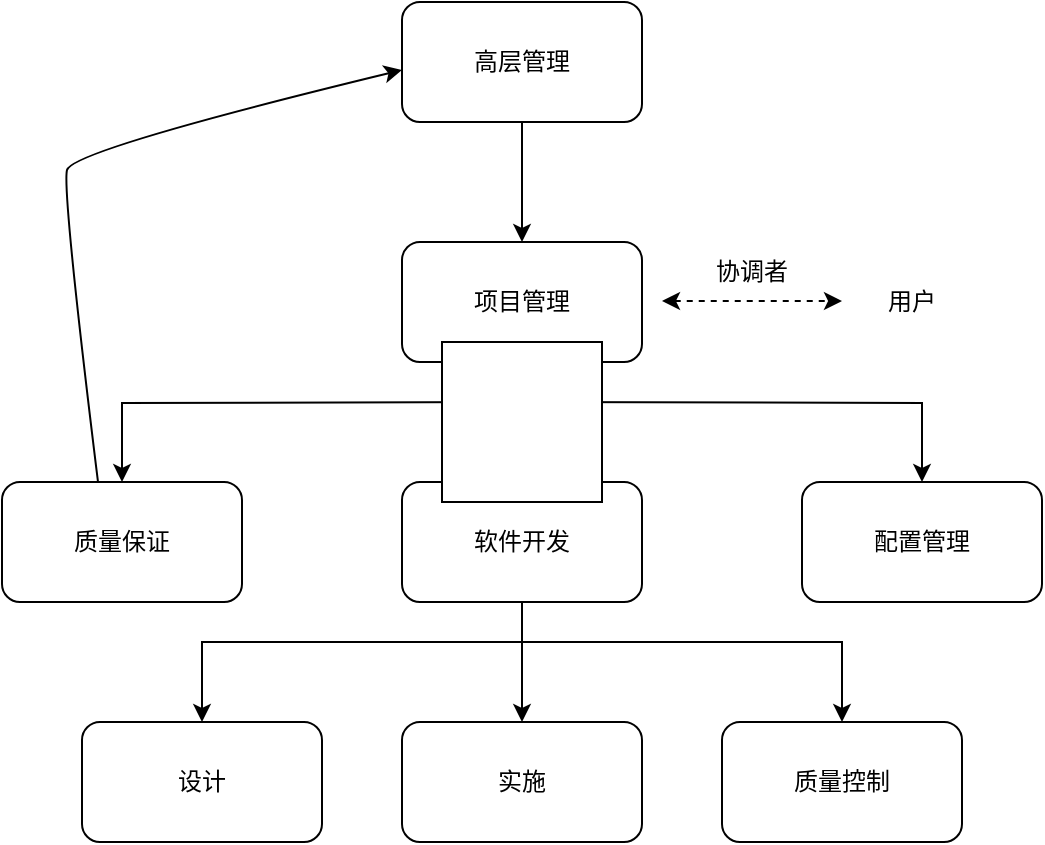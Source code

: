 <mxfile version="20.8.20" type="github">
  <diagram name="第 1 页" id="NR4z_FTmpWKAtMxAHhme">
    <mxGraphModel dx="594" dy="450" grid="1" gridSize="10" guides="1" tooltips="1" connect="1" arrows="1" fold="1" page="1" pageScale="1" pageWidth="827" pageHeight="1169" math="0" shadow="0">
      <root>
        <mxCell id="0" />
        <mxCell id="1" parent="0" />
        <mxCell id="SFZ4pAXIR0Jx22e5PHq2-16" value="" style="edgeStyle=orthogonalEdgeStyle;rounded=0;orthogonalLoop=1;jettySize=auto;html=1;" edge="1" parent="1" source="SFZ4pAXIR0Jx22e5PHq2-1" target="SFZ4pAXIR0Jx22e5PHq2-2">
          <mxGeometry relative="1" as="geometry" />
        </mxCell>
        <mxCell id="SFZ4pAXIR0Jx22e5PHq2-1" value="高层管理" style="rounded=1;whiteSpace=wrap;html=1;" vertex="1" parent="1">
          <mxGeometry x="280" y="80" width="120" height="60" as="geometry" />
        </mxCell>
        <mxCell id="SFZ4pAXIR0Jx22e5PHq2-9" value="" style="edgeStyle=orthogonalEdgeStyle;rounded=0;orthogonalLoop=1;jettySize=auto;html=1;" edge="1" parent="1" source="SFZ4pAXIR0Jx22e5PHq2-2" target="SFZ4pAXIR0Jx22e5PHq2-3">
          <mxGeometry relative="1" as="geometry" />
        </mxCell>
        <mxCell id="SFZ4pAXIR0Jx22e5PHq2-11" style="edgeStyle=orthogonalEdgeStyle;rounded=0;orthogonalLoop=1;jettySize=auto;html=1;entryX=0.5;entryY=0;entryDx=0;entryDy=0;" edge="1" parent="1" target="SFZ4pAXIR0Jx22e5PHq2-4">
          <mxGeometry relative="1" as="geometry">
            <mxPoint x="340" y="280" as="sourcePoint" />
          </mxGeometry>
        </mxCell>
        <mxCell id="SFZ4pAXIR0Jx22e5PHq2-12" style="edgeStyle=orthogonalEdgeStyle;rounded=0;orthogonalLoop=1;jettySize=auto;html=1;" edge="1" parent="1" target="SFZ4pAXIR0Jx22e5PHq2-5">
          <mxGeometry relative="1" as="geometry">
            <mxPoint x="340" y="280" as="sourcePoint" />
          </mxGeometry>
        </mxCell>
        <mxCell id="SFZ4pAXIR0Jx22e5PHq2-2" value="项目管理" style="rounded=1;whiteSpace=wrap;html=1;" vertex="1" parent="1">
          <mxGeometry x="280" y="200" width="120" height="60" as="geometry" />
        </mxCell>
        <mxCell id="SFZ4pAXIR0Jx22e5PHq2-10" value="" style="edgeStyle=orthogonalEdgeStyle;rounded=0;orthogonalLoop=1;jettySize=auto;html=1;" edge="1" parent="1" source="SFZ4pAXIR0Jx22e5PHq2-3" target="SFZ4pAXIR0Jx22e5PHq2-7">
          <mxGeometry relative="1" as="geometry" />
        </mxCell>
        <mxCell id="SFZ4pAXIR0Jx22e5PHq2-13" style="edgeStyle=orthogonalEdgeStyle;rounded=0;orthogonalLoop=1;jettySize=auto;html=1;entryX=0.5;entryY=0;entryDx=0;entryDy=0;" edge="1" parent="1" target="SFZ4pAXIR0Jx22e5PHq2-6">
          <mxGeometry relative="1" as="geometry">
            <mxPoint x="340" y="400" as="sourcePoint" />
            <Array as="points">
              <mxPoint x="180" y="400" />
            </Array>
          </mxGeometry>
        </mxCell>
        <mxCell id="SFZ4pAXIR0Jx22e5PHq2-3" value="软件开发" style="rounded=1;whiteSpace=wrap;html=1;" vertex="1" parent="1">
          <mxGeometry x="280" y="320" width="120" height="60" as="geometry" />
        </mxCell>
        <mxCell id="SFZ4pAXIR0Jx22e5PHq2-4" value="质量保证" style="rounded=1;whiteSpace=wrap;html=1;" vertex="1" parent="1">
          <mxGeometry x="80" y="320" width="120" height="60" as="geometry" />
        </mxCell>
        <mxCell id="SFZ4pAXIR0Jx22e5PHq2-5" value="配置管理" style="rounded=1;whiteSpace=wrap;html=1;" vertex="1" parent="1">
          <mxGeometry x="480" y="320" width="120" height="60" as="geometry" />
        </mxCell>
        <mxCell id="SFZ4pAXIR0Jx22e5PHq2-6" value="设计" style="rounded=1;whiteSpace=wrap;html=1;" vertex="1" parent="1">
          <mxGeometry x="120" y="440" width="120" height="60" as="geometry" />
        </mxCell>
        <mxCell id="SFZ4pAXIR0Jx22e5PHq2-7" value="实施" style="rounded=1;whiteSpace=wrap;html=1;" vertex="1" parent="1">
          <mxGeometry x="280" y="440" width="120" height="60" as="geometry" />
        </mxCell>
        <mxCell id="SFZ4pAXIR0Jx22e5PHq2-8" value="质量控制" style="rounded=1;whiteSpace=wrap;html=1;" vertex="1" parent="1">
          <mxGeometry x="440" y="440" width="120" height="60" as="geometry" />
        </mxCell>
        <mxCell id="SFZ4pAXIR0Jx22e5PHq2-15" style="edgeStyle=orthogonalEdgeStyle;rounded=0;orthogonalLoop=1;jettySize=auto;html=1;entryX=0.5;entryY=0;entryDx=0;entryDy=0;" edge="1" parent="1" target="SFZ4pAXIR0Jx22e5PHq2-8">
          <mxGeometry relative="1" as="geometry">
            <mxPoint x="340" y="400" as="sourcePoint" />
            <mxPoint x="500" y="436" as="targetPoint" />
            <Array as="points">
              <mxPoint x="500" y="400" />
            </Array>
          </mxGeometry>
        </mxCell>
        <mxCell id="SFZ4pAXIR0Jx22e5PHq2-17" value="" style="curved=1;endArrow=classic;html=1;rounded=0;entryX=0;entryY=0.5;entryDx=0;entryDy=0;exitX=0.4;exitY=-0.067;exitDx=0;exitDy=0;exitPerimeter=0;" edge="1" parent="1">
          <mxGeometry width="50" height="50" relative="1" as="geometry">
            <mxPoint x="128" y="319.98" as="sourcePoint" />
            <mxPoint x="280" y="114" as="targetPoint" />
            <Array as="points">
              <mxPoint x="110" y="174" />
              <mxPoint x="115" y="154" />
            </Array>
          </mxGeometry>
        </mxCell>
        <mxCell id="SFZ4pAXIR0Jx22e5PHq2-19" value="" style="endArrow=classic;startArrow=classic;html=1;rounded=0;dashed=1;" edge="1" parent="1">
          <mxGeometry width="50" height="50" relative="1" as="geometry">
            <mxPoint x="410" y="229.5" as="sourcePoint" />
            <mxPoint x="500" y="229.5" as="targetPoint" />
          </mxGeometry>
        </mxCell>
        <mxCell id="SFZ4pAXIR0Jx22e5PHq2-20" value="" style="whiteSpace=wrap;html=1;aspect=fixed;" vertex="1" parent="1">
          <mxGeometry x="300" y="250" width="80" height="80" as="geometry" />
        </mxCell>
        <mxCell id="SFZ4pAXIR0Jx22e5PHq2-21" value="协调者" style="whiteSpace=wrap;html=1;aspect=fixed;fillColor=none;strokeColor=none;" vertex="1" parent="1">
          <mxGeometry x="430" y="190" width="50" height="50" as="geometry" />
        </mxCell>
        <mxCell id="SFZ4pAXIR0Jx22e5PHq2-22" value="用户" style="whiteSpace=wrap;html=1;aspect=fixed;fillColor=none;strokeColor=none;" vertex="1" parent="1">
          <mxGeometry x="510" y="205" width="50" height="50" as="geometry" />
        </mxCell>
      </root>
    </mxGraphModel>
  </diagram>
</mxfile>
